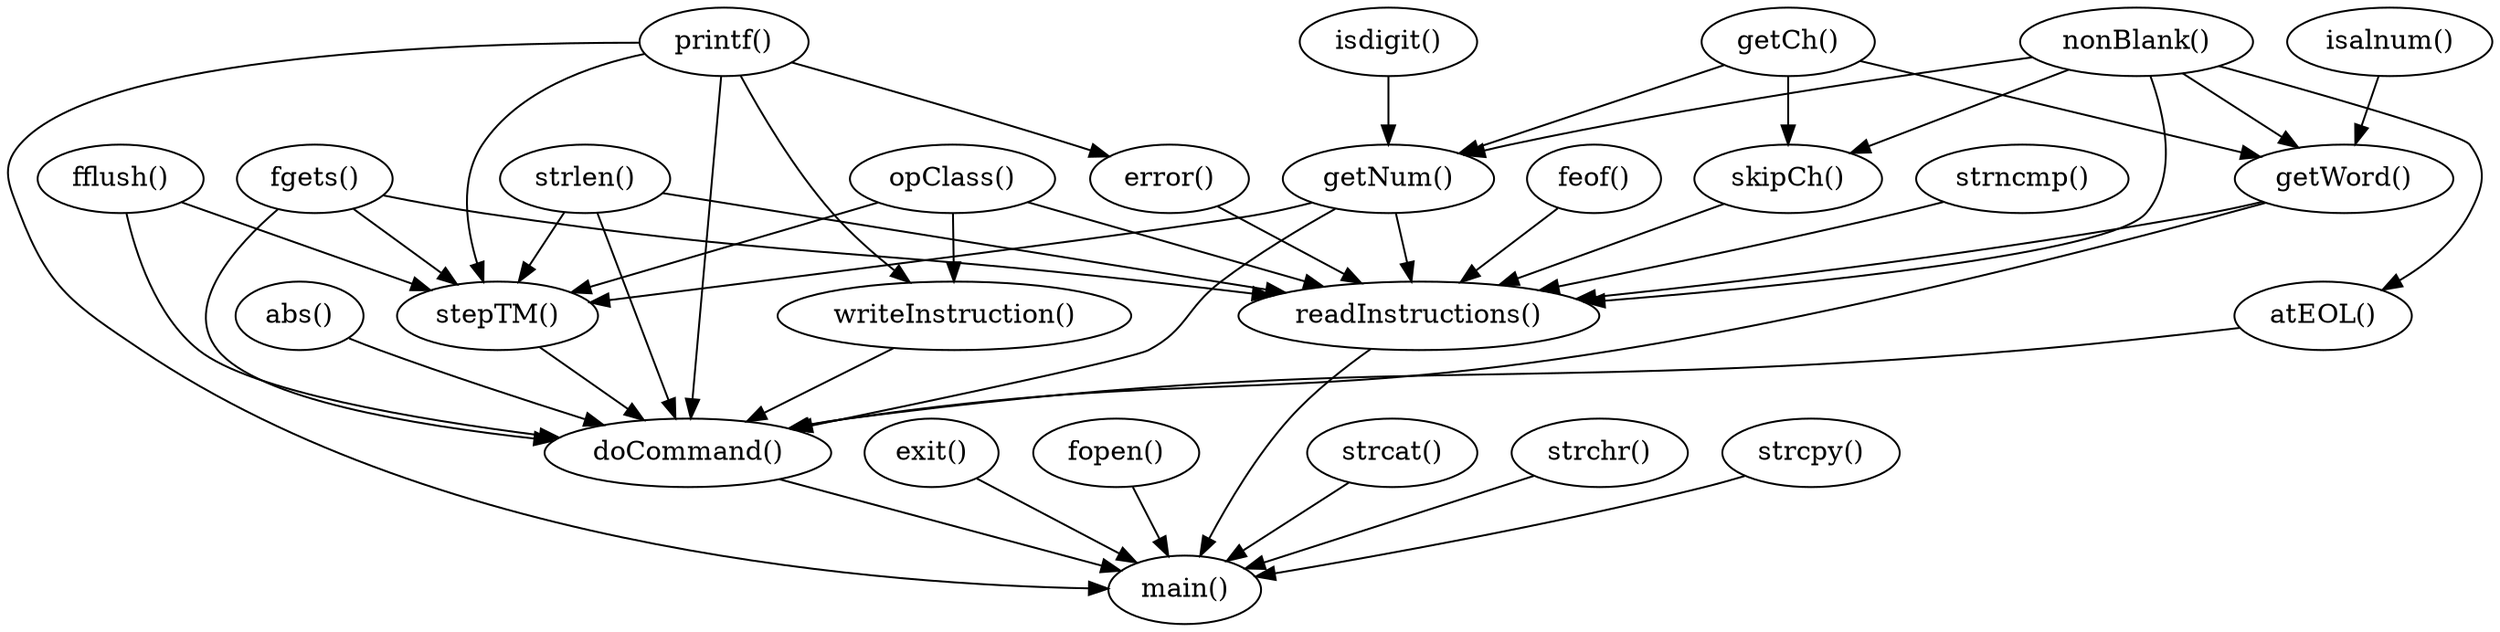 digraph G {
    "abs()" -> "doCommand()";
    "atEOL()" -> "doCommand()";
    "doCommand()" -> "main()";
    "error()" -> "readInstructions()";
    "exit()" -> "main()";
    "feof()" -> "readInstructions()";
    "fflush()" -> "stepTM()";
    "fflush()" -> "doCommand()";
    "fgets()" -> "readInstructions()";
    "fgets()" -> "stepTM()";
    "fgets()" -> "doCommand()";
    "fopen()" -> "main()";
    "getCh()" -> "getNum()";
    "getCh()" -> "getWord()";
    "getCh()" -> "skipCh()";
    "getNum()" -> "readInstructions()";
    "getNum()" -> "stepTM()";
    "getNum()" -> "doCommand()";
    "getWord()" -> "readInstructions()";
    "getWord()" -> "doCommand()";
    "isalnum()" -> "getWord()";
    "isdigit()" -> "getNum()";
    "nonBlank()" -> "getNum()";
    "nonBlank()" -> "getWord()";
    "nonBlank()" -> "skipCh()";
    "nonBlank()" -> "atEOL()";
    "nonBlank()" -> "readInstructions()";
    "opClass()" -> "writeInstruction()";
    "opClass()" -> "readInstructions()";
    "opClass()" -> "stepTM()";
    "printf()" -> "writeInstruction()";
    "printf()" -> "error()";
    "printf()" -> "stepTM()";
    "printf()" -> "doCommand()";
    "printf()" -> "main()";
    "readInstructions()" -> "main()";
    "skipCh()" -> "readInstructions()";
    "stepTM()" -> "doCommand()";
    "strcat()" -> "main()";
    "strchr()" -> "main()";
    "strcpy()" -> "main()";
    "strlen()" -> "readInstructions()";
    "strlen()" -> "stepTM()";
    "strlen()" -> "doCommand()";
    "strncmp()" -> "readInstructions()";
    "writeInstruction()" -> "doCommand()";
}
